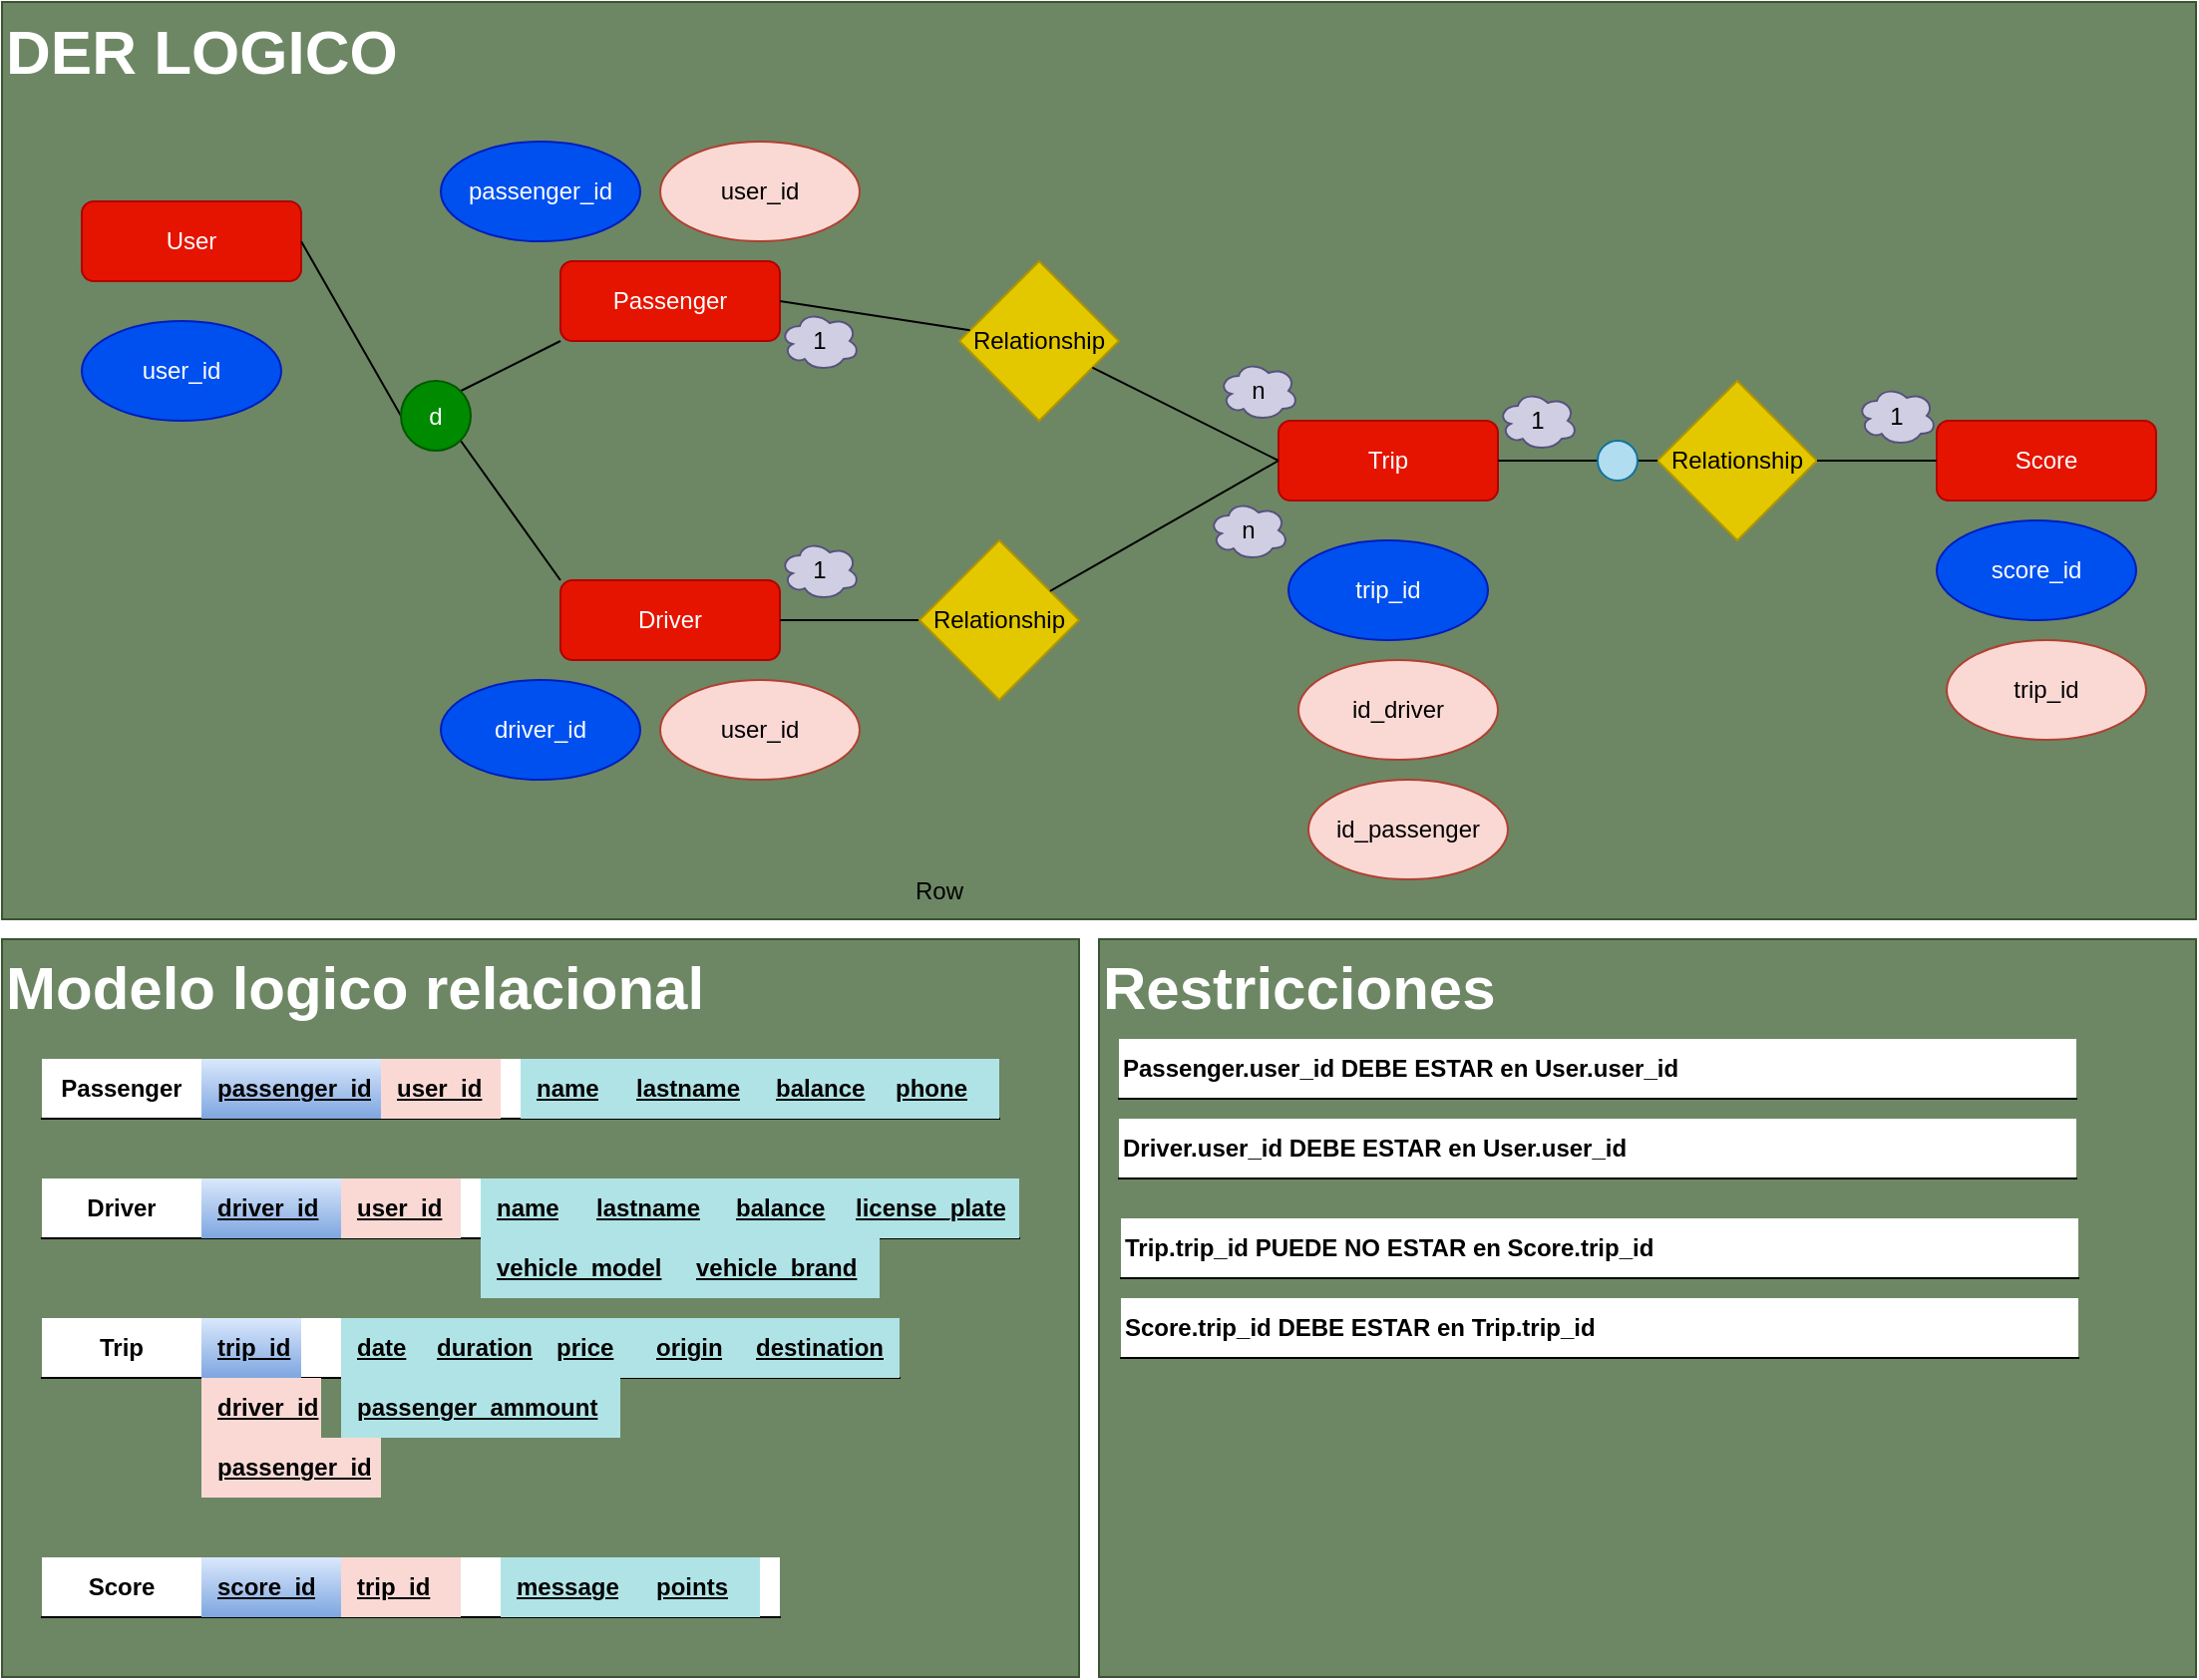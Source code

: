 <mxfile version="26.2.4">
  <diagram name="Page-1" id="e56a1550-8fbb-45ad-956c-1786394a9013">
    <mxGraphModel grid="1" page="1" gridSize="10" guides="1" tooltips="1" connect="1" arrows="1" fold="1" pageScale="1" pageWidth="1100" pageHeight="850" background="none" math="0" shadow="0">
      <root>
        <mxCell id="0" />
        <mxCell id="1" parent="0" />
        <mxCell id="5kgFdut1mRX2VbzAi-Et-53" value="" style="group;verticalAlign=top;align=left;" connectable="0" vertex="1" parent="1">
          <mxGeometry x="40" y="-780" width="1060" height="390" as="geometry" />
        </mxCell>
        <mxCell id="5kgFdut1mRX2VbzAi-Et-52" value="&lt;div align=&quot;left&quot;&gt;&lt;b&gt;&lt;font style=&quot;font-size: 31px;&quot;&gt;DER LOGICO&lt;/font&gt;&lt;/b&gt;&lt;/div&gt;" style="rounded=0;whiteSpace=wrap;html=1;fillColor=#6d8764;fontColor=#ffffff;strokeColor=#3A5431;align=left;verticalAlign=top;" vertex="1" parent="5kgFdut1mRX2VbzAi-Et-53">
          <mxGeometry x="-40" y="-70" width="1100" height="460" as="geometry" />
        </mxCell>
        <mxCell id="5kgFdut1mRX2VbzAi-Et-5" value="Passenger" style="rounded=1;whiteSpace=wrap;html=1;fillColor=#e51400;fontColor=#ffffff;strokeColor=#B20000;" vertex="1" parent="5kgFdut1mRX2VbzAi-Et-53">
          <mxGeometry x="240" y="60" width="110" height="40" as="geometry" />
        </mxCell>
        <mxCell id="5kgFdut1mRX2VbzAi-Et-6" value="Driver" style="rounded=1;whiteSpace=wrap;html=1;fillColor=#e51400;fontColor=#ffffff;strokeColor=#B20000;" vertex="1" parent="5kgFdut1mRX2VbzAi-Et-53">
          <mxGeometry x="240" y="220" width="110" height="40" as="geometry" />
        </mxCell>
        <mxCell id="5kgFdut1mRX2VbzAi-Et-7" value="User" style="rounded=1;whiteSpace=wrap;html=1;fillColor=#e51400;fontColor=#ffffff;strokeColor=#B20000;" vertex="1" parent="5kgFdut1mRX2VbzAi-Et-53">
          <mxGeometry y="30" width="110" height="40" as="geometry" />
        </mxCell>
        <mxCell id="5kgFdut1mRX2VbzAi-Et-8" value="user_id" style="ellipse;whiteSpace=wrap;html=1;fillColor=#fad9d5;strokeColor=#ae4132;" vertex="1" parent="5kgFdut1mRX2VbzAi-Et-53">
          <mxGeometry x="290" y="270" width="100" height="50" as="geometry" />
        </mxCell>
        <mxCell id="5kgFdut1mRX2VbzAi-Et-9" value="user_id" style="ellipse;whiteSpace=wrap;html=1;fillColor=#fad9d5;strokeColor=#ae4132;" vertex="1" parent="5kgFdut1mRX2VbzAi-Et-53">
          <mxGeometry x="290" width="100" height="50" as="geometry" />
        </mxCell>
        <mxCell id="5kgFdut1mRX2VbzAi-Et-10" value="user_id" style="ellipse;whiteSpace=wrap;html=1;fillColor=#0050ef;fontColor=#ffffff;strokeColor=#001DBC;" vertex="1" parent="5kgFdut1mRX2VbzAi-Et-53">
          <mxGeometry y="90" width="100" height="50" as="geometry" />
        </mxCell>
        <mxCell id="5kgFdut1mRX2VbzAi-Et-11" value="driver_id" style="ellipse;whiteSpace=wrap;html=1;fillColor=#0050ef;fontColor=#ffffff;strokeColor=#001DBC;" vertex="1" parent="5kgFdut1mRX2VbzAi-Et-53">
          <mxGeometry x="180" y="270" width="100" height="50" as="geometry" />
        </mxCell>
        <mxCell id="5kgFdut1mRX2VbzAi-Et-12" value="passenger_id" style="ellipse;whiteSpace=wrap;html=1;fillColor=#0050ef;fontColor=#ffffff;strokeColor=#001DBC;" vertex="1" parent="5kgFdut1mRX2VbzAi-Et-53">
          <mxGeometry x="180" width="100" height="50" as="geometry" />
        </mxCell>
        <mxCell id="5kgFdut1mRX2VbzAi-Et-13" value="&lt;div&gt;Relationship&lt;/div&gt;" style="rhombus;whiteSpace=wrap;html=1;fillColor=#e3c800;strokeColor=#B09500;fontColor=#000000;" vertex="1" parent="5kgFdut1mRX2VbzAi-Et-53">
          <mxGeometry x="440" y="60" width="80" height="80" as="geometry" />
        </mxCell>
        <mxCell id="5kgFdut1mRX2VbzAi-Et-14" value="Trip" style="rounded=1;whiteSpace=wrap;html=1;fillColor=#e51400;fontColor=#ffffff;strokeColor=#B20000;" vertex="1" parent="5kgFdut1mRX2VbzAi-Et-53">
          <mxGeometry x="600" y="140" width="110" height="40" as="geometry" />
        </mxCell>
        <mxCell id="5kgFdut1mRX2VbzAi-Et-15" value="Score" style="rounded=1;whiteSpace=wrap;html=1;fillColor=#e51400;fontColor=#ffffff;strokeColor=#B20000;" vertex="1" parent="5kgFdut1mRX2VbzAi-Et-53">
          <mxGeometry x="930" y="140" width="110" height="40" as="geometry" />
        </mxCell>
        <mxCell id="5kgFdut1mRX2VbzAi-Et-16" value="&lt;div&gt;Relationship&lt;/div&gt;" style="rhombus;whiteSpace=wrap;html=1;fillColor=#e3c800;strokeColor=#B09500;fontColor=#000000;" vertex="1" parent="5kgFdut1mRX2VbzAi-Et-53">
          <mxGeometry x="790" y="120" width="80" height="80" as="geometry" />
        </mxCell>
        <mxCell id="5kgFdut1mRX2VbzAi-Et-21" style="rounded=0;orthogonalLoop=1;jettySize=auto;html=1;exitX=0;exitY=0.5;exitDx=0;exitDy=0;entryX=1;entryY=0.5;entryDx=0;entryDy=0;endArrow=none;startFill=0;" edge="1" parent="5kgFdut1mRX2VbzAi-Et-53" source="5kgFdut1mRX2VbzAi-Et-18" target="5kgFdut1mRX2VbzAi-Et-7">
          <mxGeometry relative="1" as="geometry" />
        </mxCell>
        <mxCell id="5kgFdut1mRX2VbzAi-Et-22" style="rounded=0;orthogonalLoop=1;jettySize=auto;html=1;exitX=1;exitY=0;exitDx=0;exitDy=0;entryX=0;entryY=1;entryDx=0;entryDy=0;endArrow=none;startFill=0;" edge="1" parent="5kgFdut1mRX2VbzAi-Et-53" source="5kgFdut1mRX2VbzAi-Et-18" target="5kgFdut1mRX2VbzAi-Et-5">
          <mxGeometry relative="1" as="geometry" />
        </mxCell>
        <mxCell id="5kgFdut1mRX2VbzAi-Et-23" style="rounded=0;orthogonalLoop=1;jettySize=auto;html=1;exitX=1;exitY=1;exitDx=0;exitDy=0;entryX=0;entryY=0;entryDx=0;entryDy=0;endArrow=none;startFill=0;" edge="1" parent="5kgFdut1mRX2VbzAi-Et-53" source="5kgFdut1mRX2VbzAi-Et-18" target="5kgFdut1mRX2VbzAi-Et-6">
          <mxGeometry relative="1" as="geometry" />
        </mxCell>
        <mxCell id="5kgFdut1mRX2VbzAi-Et-18" value="d" style="ellipse;whiteSpace=wrap;html=1;aspect=fixed;fillColor=#008a00;fontColor=#ffffff;strokeColor=#005700;" vertex="1" parent="5kgFdut1mRX2VbzAi-Et-53">
          <mxGeometry x="160" y="120" width="35" height="35" as="geometry" />
        </mxCell>
        <mxCell id="5kgFdut1mRX2VbzAi-Et-24" style="rounded=0;orthogonalLoop=1;jettySize=auto;html=1;exitX=1;exitY=0.5;exitDx=0;exitDy=0;endArrow=none;startFill=0;entryX=0;entryY=0.5;entryDx=0;entryDy=0;" edge="1" parent="5kgFdut1mRX2VbzAi-Et-53" source="5kgFdut1mRX2VbzAi-Et-6" target="4EemQ2045o8N2AOki-K3-35">
          <mxGeometry relative="1" as="geometry">
            <mxPoint x="300" y="602" as="sourcePoint" />
            <mxPoint x="480" y="620" as="targetPoint" />
          </mxGeometry>
        </mxCell>
        <mxCell id="5kgFdut1mRX2VbzAi-Et-26" style="rounded=0;orthogonalLoop=1;jettySize=auto;html=1;endArrow=none;startFill=0;entryX=1;entryY=0.5;entryDx=0;entryDy=0;" edge="1" parent="5kgFdut1mRX2VbzAi-Et-53" source="5kgFdut1mRX2VbzAi-Et-13" target="5kgFdut1mRX2VbzAi-Et-5">
          <mxGeometry relative="1" as="geometry">
            <mxPoint x="440" y="630" as="sourcePoint" />
            <mxPoint x="490" y="600" as="targetPoint" />
          </mxGeometry>
        </mxCell>
        <mxCell id="5kgFdut1mRX2VbzAi-Et-27" style="rounded=0;orthogonalLoop=1;jettySize=auto;html=1;endArrow=none;startFill=0;entryX=0;entryY=0.5;entryDx=0;entryDy=0;" edge="1" parent="5kgFdut1mRX2VbzAi-Et-53" source="5kgFdut1mRX2VbzAi-Et-13" target="5kgFdut1mRX2VbzAi-Et-14">
          <mxGeometry relative="1" as="geometry">
            <mxPoint x="450" y="640" as="sourcePoint" />
            <mxPoint x="500" y="610" as="targetPoint" />
          </mxGeometry>
        </mxCell>
        <mxCell id="5kgFdut1mRX2VbzAi-Et-28" style="rounded=0;orthogonalLoop=1;jettySize=auto;html=1;exitX=1;exitY=0.5;exitDx=0;exitDy=0;endArrow=none;startFill=0;entryX=0;entryY=0.5;entryDx=0;entryDy=0;" edge="1" parent="5kgFdut1mRX2VbzAi-Et-53" source="5kgFdut1mRX2VbzAi-Et-43" target="5kgFdut1mRX2VbzAi-Et-16">
          <mxGeometry relative="1" as="geometry">
            <mxPoint x="490" y="568" as="sourcePoint" />
            <mxPoint x="440" y="530" as="targetPoint" />
          </mxGeometry>
        </mxCell>
        <mxCell id="5kgFdut1mRX2VbzAi-Et-29" style="rounded=0;orthogonalLoop=1;jettySize=auto;html=1;exitX=0;exitY=0.5;exitDx=0;exitDy=0;endArrow=none;startFill=0;entryX=1;entryY=0.5;entryDx=0;entryDy=0;" edge="1" parent="5kgFdut1mRX2VbzAi-Et-53" source="5kgFdut1mRX2VbzAi-Et-15" target="5kgFdut1mRX2VbzAi-Et-16">
          <mxGeometry relative="1" as="geometry">
            <mxPoint x="690" y="588" as="sourcePoint" />
            <mxPoint x="760" y="588" as="targetPoint" />
          </mxGeometry>
        </mxCell>
        <mxCell id="5kgFdut1mRX2VbzAi-Et-33" value="1" style="ellipse;shape=cloud;whiteSpace=wrap;html=1;fillColor=#d0cee2;strokeColor=#56517e;" vertex="1" parent="5kgFdut1mRX2VbzAi-Et-53">
          <mxGeometry x="350" y="200" width="40" height="30" as="geometry" />
        </mxCell>
        <mxCell id="5kgFdut1mRX2VbzAi-Et-35" value="1" style="ellipse;shape=cloud;whiteSpace=wrap;html=1;fillColor=#d0cee2;strokeColor=#56517e;" vertex="1" parent="5kgFdut1mRX2VbzAi-Et-53">
          <mxGeometry x="350" y="85" width="40" height="30" as="geometry" />
        </mxCell>
        <mxCell id="5kgFdut1mRX2VbzAi-Et-39" value="n" style="ellipse;shape=cloud;whiteSpace=wrap;html=1;fillColor=#d0cee2;strokeColor=#56517e;" vertex="1" parent="5kgFdut1mRX2VbzAi-Et-53">
          <mxGeometry x="570" y="110" width="40" height="30" as="geometry" />
        </mxCell>
        <mxCell id="5kgFdut1mRX2VbzAi-Et-47" value="" style="rounded=0;orthogonalLoop=1;jettySize=auto;html=1;exitX=1;exitY=0.5;exitDx=0;exitDy=0;endArrow=none;startFill=0;entryX=0;entryY=0.5;entryDx=0;entryDy=0;" edge="1" parent="5kgFdut1mRX2VbzAi-Et-53" source="5kgFdut1mRX2VbzAi-Et-14" target="5kgFdut1mRX2VbzAi-Et-43">
          <mxGeometry relative="1" as="geometry">
            <mxPoint x="710" y="160" as="sourcePoint" />
            <mxPoint x="790" y="160" as="targetPoint" />
          </mxGeometry>
        </mxCell>
        <mxCell id="5kgFdut1mRX2VbzAi-Et-43" value="" style="ellipse;whiteSpace=wrap;html=1;aspect=fixed;fillColor=#b1ddf0;strokeColor=#10739e;" vertex="1" parent="5kgFdut1mRX2VbzAi-Et-53">
          <mxGeometry x="760" y="150" width="20" height="20" as="geometry" />
        </mxCell>
        <mxCell id="5kgFdut1mRX2VbzAi-Et-48" value="1" style="ellipse;shape=cloud;whiteSpace=wrap;html=1;fillColor=#d0cee2;strokeColor=#56517e;" vertex="1" parent="5kgFdut1mRX2VbzAi-Et-53">
          <mxGeometry x="710" y="125" width="40" height="30" as="geometry" />
        </mxCell>
        <mxCell id="5kgFdut1mRX2VbzAi-Et-50" value="1" style="ellipse;shape=cloud;whiteSpace=wrap;html=1;fillColor=#d0cee2;strokeColor=#56517e;" vertex="1" parent="5kgFdut1mRX2VbzAi-Et-53">
          <mxGeometry x="890" y="122.5" width="40" height="30" as="geometry" />
        </mxCell>
        <mxCell id="5kgFdut1mRX2VbzAi-Et-51" value="trip_id" style="ellipse;whiteSpace=wrap;html=1;fillColor=#0050ef;fontColor=#ffffff;strokeColor=#001DBC;" vertex="1" parent="5kgFdut1mRX2VbzAi-Et-53">
          <mxGeometry x="605" y="200" width="100" height="50" as="geometry" />
        </mxCell>
        <mxCell id="5kgFdut1mRX2VbzAi-Et-151" value="score_id" style="ellipse;whiteSpace=wrap;html=1;fillColor=#0050ef;fontColor=#ffffff;strokeColor=#001DBC;" vertex="1" parent="5kgFdut1mRX2VbzAi-Et-53">
          <mxGeometry x="930" y="190" width="100" height="50" as="geometry" />
        </mxCell>
        <mxCell id="4EemQ2045o8N2AOki-K3-34" value="&lt;div&gt;trip_id&lt;/div&gt;" style="ellipse;whiteSpace=wrap;html=1;fillColor=#fad9d5;strokeColor=#ae4132;" vertex="1" parent="5kgFdut1mRX2VbzAi-Et-53">
          <mxGeometry x="935" y="250" width="100" height="50" as="geometry" />
        </mxCell>
        <mxCell id="4EemQ2045o8N2AOki-K3-35" value="&lt;div&gt;Relationship&lt;/div&gt;" style="rhombus;whiteSpace=wrap;html=1;fillColor=#e3c800;strokeColor=#B09500;fontColor=#000000;" vertex="1" parent="5kgFdut1mRX2VbzAi-Et-53">
          <mxGeometry x="420" y="200" width="80" height="80" as="geometry" />
        </mxCell>
        <mxCell id="4EemQ2045o8N2AOki-K3-37" style="rounded=0;orthogonalLoop=1;jettySize=auto;html=1;exitX=0;exitY=0.5;exitDx=0;exitDy=0;endArrow=none;startFill=0;" edge="1" parent="5kgFdut1mRX2VbzAi-Et-53" source="5kgFdut1mRX2VbzAi-Et-14" target="4EemQ2045o8N2AOki-K3-35">
          <mxGeometry relative="1" as="geometry">
            <mxPoint x="360" y="230" as="sourcePoint" />
            <mxPoint x="460" y="230" as="targetPoint" />
          </mxGeometry>
        </mxCell>
        <mxCell id="4EemQ2045o8N2AOki-K3-40" value="n" style="ellipse;shape=cloud;whiteSpace=wrap;html=1;fillColor=#d0cee2;strokeColor=#56517e;" vertex="1" parent="5kgFdut1mRX2VbzAi-Et-53">
          <mxGeometry x="565" y="180" width="40" height="30" as="geometry" />
        </mxCell>
        <mxCell id="4EemQ2045o8N2AOki-K3-41" value="id_driver" style="ellipse;whiteSpace=wrap;html=1;fillColor=#fad9d5;strokeColor=#ae4132;" vertex="1" parent="5kgFdut1mRX2VbzAi-Et-53">
          <mxGeometry x="610" y="260" width="100" height="50" as="geometry" />
        </mxCell>
        <mxCell id="4EemQ2045o8N2AOki-K3-42" value="id_passenger" style="ellipse;whiteSpace=wrap;html=1;fillColor=#fad9d5;strokeColor=#ae4132;" vertex="1" parent="5kgFdut1mRX2VbzAi-Et-53">
          <mxGeometry x="615" y="320" width="100" height="50" as="geometry" />
        </mxCell>
        <mxCell id="5kgFdut1mRX2VbzAi-Et-87" value="&lt;font style=&quot;font-size: 30px;&quot;&gt;&lt;b&gt;Modelo logico relacional&lt;/b&gt;&lt;/font&gt;" style="rounded=0;whiteSpace=wrap;html=1;fillColor=#6d8764;fontColor=#ffffff;strokeColor=#3A5431;align=left;verticalAlign=top;" vertex="1" parent="1">
          <mxGeometry y="-380" width="540" height="370" as="geometry" />
        </mxCell>
        <mxCell id="5kgFdut1mRX2VbzAi-Et-88" value="&lt;font style=&quot;font-size: 30px;&quot;&gt;&lt;b&gt;Restricciones&lt;/b&gt;&lt;/font&gt;" style="rounded=0;whiteSpace=wrap;html=1;fillColor=#6d8764;fontColor=#ffffff;strokeColor=#3A5431;align=left;verticalAlign=top;" vertex="1" parent="1">
          <mxGeometry x="550" y="-380" width="550" height="370" as="geometry" />
        </mxCell>
        <mxCell id="5kgFdut1mRX2VbzAi-Et-90" value="" style="shape=table;startSize=0;container=1;collapsible=1;childLayout=tableLayout;fixedRows=1;rowLines=0;fontStyle=0;align=center;resizeLast=1;strokeColor=none;fillColor=none;collapsible=0;whiteSpace=wrap;html=1;" vertex="1" parent="1">
          <mxGeometry x="420" y="-420" width="180" height="30" as="geometry" />
        </mxCell>
        <mxCell id="5kgFdut1mRX2VbzAi-Et-91" value="" style="shape=tableRow;horizontal=0;startSize=0;swimlaneHead=0;swimlaneBody=0;fillColor=none;collapsible=0;dropTarget=0;points=[[0,0.5],[1,0.5]];portConstraint=eastwest;top=0;left=0;right=0;bottom=0;" vertex="1" parent="5kgFdut1mRX2VbzAi-Et-90">
          <mxGeometry width="180" height="30" as="geometry" />
        </mxCell>
        <mxCell id="5kgFdut1mRX2VbzAi-Et-92" value="" style="shape=partialRectangle;connectable=0;fillColor=none;top=0;left=0;bottom=0;right=0;editable=1;overflow=hidden;" vertex="1" parent="5kgFdut1mRX2VbzAi-Et-91">
          <mxGeometry width="30" height="30" as="geometry">
            <mxRectangle width="30" height="30" as="alternateBounds" />
          </mxGeometry>
        </mxCell>
        <mxCell id="5kgFdut1mRX2VbzAi-Et-93" value="Row" style="shape=partialRectangle;connectable=0;fillColor=none;top=0;left=0;bottom=0;right=0;align=left;spacingLeft=6;overflow=hidden;" vertex="1" parent="5kgFdut1mRX2VbzAi-Et-91">
          <mxGeometry x="30" width="150" height="30" as="geometry">
            <mxRectangle width="150" height="30" as="alternateBounds" />
          </mxGeometry>
        </mxCell>
        <mxCell id="5kgFdut1mRX2VbzAi-Et-94" value="" style="shape=table;startSize=0;container=1;collapsible=1;childLayout=tableLayout;fixedRows=1;rowLines=0;fontStyle=0;align=center;resizeLast=1;strokeColor=none;fillColor=light-dark(#FFFFFF,#FF9281);collapsible=0;" vertex="1" parent="1">
          <mxGeometry x="20" y="-320" width="480" height="30" as="geometry" />
        </mxCell>
        <mxCell id="5kgFdut1mRX2VbzAi-Et-95" value="" style="shape=tableRow;horizontal=0;startSize=0;swimlaneHead=0;swimlaneBody=0;fillColor=none;collapsible=0;dropTarget=0;points=[[0,0.5],[1,0.5]];portConstraint=eastwest;top=0;left=0;right=0;bottom=1;" vertex="1" parent="5kgFdut1mRX2VbzAi-Et-94">
          <mxGeometry width="480" height="30" as="geometry" />
        </mxCell>
        <mxCell id="5kgFdut1mRX2VbzAi-Et-96" value="&lt;span style=&quot;color: light-dark(rgb(0, 0, 0), rgb(0, 0, 0));&quot;&gt;Passenger&lt;/span&gt;" style="shape=partialRectangle;connectable=0;fillColor=none;top=0;left=0;bottom=0;right=0;fontStyle=1;overflow=hidden;whiteSpace=wrap;html=1;" vertex="1" parent="5kgFdut1mRX2VbzAi-Et-95">
          <mxGeometry width="80" height="30" as="geometry">
            <mxRectangle width="80" height="30" as="alternateBounds" />
          </mxGeometry>
        </mxCell>
        <mxCell id="5kgFdut1mRX2VbzAi-Et-97" value="" style="shape=partialRectangle;connectable=0;fillColor=none;top=0;left=0;bottom=0;right=0;align=left;spacingLeft=6;fontStyle=5;overflow=hidden;whiteSpace=wrap;html=1;" vertex="1" parent="5kgFdut1mRX2VbzAi-Et-95">
          <mxGeometry x="80" width="400" height="30" as="geometry">
            <mxRectangle width="400" height="30" as="alternateBounds" />
          </mxGeometry>
        </mxCell>
        <mxCell id="5kgFdut1mRX2VbzAi-Et-102" value="passenger_id" style="shape=partialRectangle;connectable=0;fillColor=#dae8fc;top=0;left=0;bottom=0;right=0;align=left;spacingLeft=6;fontStyle=5;overflow=hidden;whiteSpace=wrap;html=1;gradientColor=#7ea6e0;strokeColor=#6c8ebf;" vertex="1" parent="1">
          <mxGeometry x="100" y="-320" width="90" height="30" as="geometry">
            <mxRectangle width="110" height="30" as="alternateBounds" />
          </mxGeometry>
        </mxCell>
        <mxCell id="5kgFdut1mRX2VbzAi-Et-105" value="user_id" style="shape=partialRectangle;connectable=0;fillColor=#fad9d5;top=0;left=0;bottom=0;right=0;align=left;spacingLeft=6;fontStyle=5;overflow=hidden;whiteSpace=wrap;html=1;strokeColor=#ae4132;" vertex="1" parent="1">
          <mxGeometry x="190" y="-320" width="60" height="30" as="geometry">
            <mxRectangle width="110" height="30" as="alternateBounds" />
          </mxGeometry>
        </mxCell>
        <mxCell id="5kgFdut1mRX2VbzAi-Et-106" value="name" style="shape=partialRectangle;connectable=0;fillColor=#b0e3e6;top=0;left=0;bottom=0;right=0;align=left;spacingLeft=6;fontStyle=5;overflow=hidden;whiteSpace=wrap;html=1;strokeColor=#0e8088;" vertex="1" parent="1">
          <mxGeometry x="260" y="-320" width="50" height="30" as="geometry">
            <mxRectangle width="110" height="30" as="alternateBounds" />
          </mxGeometry>
        </mxCell>
        <mxCell id="5kgFdut1mRX2VbzAi-Et-107" value="lastname" style="shape=partialRectangle;connectable=0;fillColor=#b0e3e6;top=0;left=0;bottom=0;right=0;align=left;spacingLeft=6;fontStyle=5;overflow=hidden;whiteSpace=wrap;html=1;strokeColor=#0e8088;" vertex="1" parent="1">
          <mxGeometry x="310" y="-320" width="70" height="30" as="geometry">
            <mxRectangle width="110" height="30" as="alternateBounds" />
          </mxGeometry>
        </mxCell>
        <mxCell id="5kgFdut1mRX2VbzAi-Et-108" value="balance" style="shape=partialRectangle;connectable=0;fillColor=#b0e3e6;top=0;left=0;bottom=0;right=0;align=left;spacingLeft=6;fontStyle=5;overflow=hidden;whiteSpace=wrap;html=1;strokeColor=#0e8088;" vertex="1" parent="1">
          <mxGeometry x="380" y="-320" width="60" height="30" as="geometry">
            <mxRectangle width="110" height="30" as="alternateBounds" />
          </mxGeometry>
        </mxCell>
        <mxCell id="5kgFdut1mRX2VbzAi-Et-109" value="phone" style="shape=partialRectangle;connectable=0;fillColor=#b0e3e6;top=0;left=0;bottom=0;right=0;align=left;spacingLeft=6;fontStyle=5;overflow=hidden;whiteSpace=wrap;html=1;strokeColor=#0e8088;" vertex="1" parent="1">
          <mxGeometry x="440" y="-320" width="60" height="30" as="geometry">
            <mxRectangle width="110" height="30" as="alternateBounds" />
          </mxGeometry>
        </mxCell>
        <mxCell id="5kgFdut1mRX2VbzAi-Et-114" value="" style="shape=table;startSize=0;container=1;collapsible=1;childLayout=tableLayout;fixedRows=1;rowLines=0;fontStyle=0;align=center;resizeLast=1;strokeColor=none;fillColor=light-dark(#FFFFFF,#FF9281);collapsible=0;" vertex="1" parent="1">
          <mxGeometry x="20" y="-260" width="490" height="30" as="geometry" />
        </mxCell>
        <mxCell id="5kgFdut1mRX2VbzAi-Et-115" value="" style="shape=tableRow;horizontal=0;startSize=0;swimlaneHead=0;swimlaneBody=0;fillColor=none;collapsible=0;dropTarget=0;points=[[0,0.5],[1,0.5]];portConstraint=eastwest;top=0;left=0;right=0;bottom=1;" vertex="1" parent="5kgFdut1mRX2VbzAi-Et-114">
          <mxGeometry width="490" height="30" as="geometry" />
        </mxCell>
        <mxCell id="5kgFdut1mRX2VbzAi-Et-116" value="&lt;span style=&quot;color: light-dark(rgb(0, 0, 0), rgb(0, 0, 0));&quot;&gt;Driver&lt;/span&gt;" style="shape=partialRectangle;connectable=0;fillColor=none;top=0;left=0;bottom=0;right=0;fontStyle=1;overflow=hidden;whiteSpace=wrap;html=1;" vertex="1" parent="5kgFdut1mRX2VbzAi-Et-115">
          <mxGeometry width="80" height="30" as="geometry">
            <mxRectangle width="80" height="30" as="alternateBounds" />
          </mxGeometry>
        </mxCell>
        <mxCell id="5kgFdut1mRX2VbzAi-Et-117" value="" style="shape=partialRectangle;connectable=0;fillColor=none;top=0;left=0;bottom=0;right=0;align=left;spacingLeft=6;fontStyle=5;overflow=hidden;whiteSpace=wrap;html=1;" vertex="1" parent="5kgFdut1mRX2VbzAi-Et-115">
          <mxGeometry x="80" width="410" height="30" as="geometry">
            <mxRectangle width="410" height="30" as="alternateBounds" />
          </mxGeometry>
        </mxCell>
        <mxCell id="5kgFdut1mRX2VbzAi-Et-118" value="driver_id" style="shape=partialRectangle;connectable=0;fillColor=#dae8fc;top=0;left=0;bottom=0;right=0;align=left;spacingLeft=6;fontStyle=5;overflow=hidden;whiteSpace=wrap;html=1;gradientColor=#7ea6e0;strokeColor=#6c8ebf;" vertex="1" parent="1">
          <mxGeometry x="100" y="-260" width="70" height="30" as="geometry">
            <mxRectangle width="110" height="30" as="alternateBounds" />
          </mxGeometry>
        </mxCell>
        <mxCell id="5kgFdut1mRX2VbzAi-Et-119" value="user_id" style="shape=partialRectangle;connectable=0;fillColor=#fad9d5;top=0;left=0;bottom=0;right=0;align=left;spacingLeft=6;fontStyle=5;overflow=hidden;whiteSpace=wrap;html=1;strokeColor=#ae4132;" vertex="1" parent="1">
          <mxGeometry x="170" y="-260" width="60" height="30" as="geometry">
            <mxRectangle width="110" height="30" as="alternateBounds" />
          </mxGeometry>
        </mxCell>
        <mxCell id="5kgFdut1mRX2VbzAi-Et-120" value="name" style="shape=partialRectangle;connectable=0;fillColor=#b0e3e6;top=0;left=0;bottom=0;right=0;align=left;spacingLeft=6;fontStyle=5;overflow=hidden;whiteSpace=wrap;html=1;strokeColor=#0e8088;" vertex="1" parent="1">
          <mxGeometry x="240" y="-260" width="50" height="30" as="geometry">
            <mxRectangle width="110" height="30" as="alternateBounds" />
          </mxGeometry>
        </mxCell>
        <mxCell id="5kgFdut1mRX2VbzAi-Et-121" value="lastname" style="shape=partialRectangle;connectable=0;fillColor=#b0e3e6;top=0;left=0;bottom=0;right=0;align=left;spacingLeft=6;fontStyle=5;overflow=hidden;whiteSpace=wrap;html=1;strokeColor=#0e8088;" vertex="1" parent="1">
          <mxGeometry x="290" y="-260" width="70" height="30" as="geometry">
            <mxRectangle width="110" height="30" as="alternateBounds" />
          </mxGeometry>
        </mxCell>
        <mxCell id="5kgFdut1mRX2VbzAi-Et-122" value="balance" style="shape=partialRectangle;connectable=0;fillColor=#b0e3e6;top=0;left=0;bottom=0;right=0;align=left;spacingLeft=6;fontStyle=5;overflow=hidden;whiteSpace=wrap;html=1;strokeColor=#0e8088;" vertex="1" parent="1">
          <mxGeometry x="360" y="-260" width="60" height="30" as="geometry">
            <mxRectangle width="110" height="30" as="alternateBounds" />
          </mxGeometry>
        </mxCell>
        <mxCell id="5kgFdut1mRX2VbzAi-Et-123" value="license_plate" style="shape=partialRectangle;connectable=0;fillColor=#b0e3e6;top=0;left=0;bottom=0;right=0;align=left;spacingLeft=6;fontStyle=5;overflow=hidden;whiteSpace=wrap;html=1;strokeColor=#0e8088;" vertex="1" parent="1">
          <mxGeometry x="420" y="-260" width="90" height="30" as="geometry">
            <mxRectangle width="110" height="30" as="alternateBounds" />
          </mxGeometry>
        </mxCell>
        <mxCell id="5kgFdut1mRX2VbzAi-Et-124" value="vehicle_model" style="shape=partialRectangle;connectable=0;fillColor=#b0e3e6;top=0;left=0;bottom=0;right=0;align=left;spacingLeft=6;fontStyle=5;overflow=hidden;whiteSpace=wrap;html=1;strokeColor=#0e8088;" vertex="1" parent="1">
          <mxGeometry x="240" y="-230" width="100" height="30" as="geometry">
            <mxRectangle width="110" height="30" as="alternateBounds" />
          </mxGeometry>
        </mxCell>
        <mxCell id="5kgFdut1mRX2VbzAi-Et-125" value="vehicle_brand" style="shape=partialRectangle;connectable=0;fillColor=#b0e3e6;top=0;left=0;bottom=0;right=0;align=left;spacingLeft=6;fontStyle=5;overflow=hidden;whiteSpace=wrap;html=1;strokeColor=#0e8088;" vertex="1" parent="1">
          <mxGeometry x="340" y="-230" width="100" height="30" as="geometry">
            <mxRectangle width="110" height="30" as="alternateBounds" />
          </mxGeometry>
        </mxCell>
        <mxCell id="5kgFdut1mRX2VbzAi-Et-126" value="" style="shape=table;startSize=0;container=1;collapsible=1;childLayout=tableLayout;fixedRows=1;rowLines=0;fontStyle=0;align=center;resizeLast=1;strokeColor=none;fillColor=light-dark(#FFFFFF,#FF9281);collapsible=0;" vertex="1" parent="1">
          <mxGeometry x="20" y="-190" width="430" height="30" as="geometry" />
        </mxCell>
        <mxCell id="5kgFdut1mRX2VbzAi-Et-127" value="" style="shape=tableRow;horizontal=0;startSize=0;swimlaneHead=0;swimlaneBody=0;fillColor=none;collapsible=0;dropTarget=0;points=[[0,0.5],[1,0.5]];portConstraint=eastwest;top=0;left=0;right=0;bottom=1;" vertex="1" parent="5kgFdut1mRX2VbzAi-Et-126">
          <mxGeometry width="430" height="30" as="geometry" />
        </mxCell>
        <mxCell id="5kgFdut1mRX2VbzAi-Et-128" value="&lt;span style=&quot;color: light-dark(rgb(0, 0, 0), rgb(0, 0, 0));&quot;&gt;Trip&lt;/span&gt;" style="shape=partialRectangle;connectable=0;fillColor=none;top=0;left=0;bottom=0;right=0;fontStyle=1;overflow=hidden;whiteSpace=wrap;html=1;" vertex="1" parent="5kgFdut1mRX2VbzAi-Et-127">
          <mxGeometry width="80" height="30" as="geometry">
            <mxRectangle width="80" height="30" as="alternateBounds" />
          </mxGeometry>
        </mxCell>
        <mxCell id="5kgFdut1mRX2VbzAi-Et-129" value="" style="shape=partialRectangle;connectable=0;fillColor=none;top=0;left=0;bottom=0;right=0;align=left;spacingLeft=6;fontStyle=5;overflow=hidden;whiteSpace=wrap;html=1;" vertex="1" parent="5kgFdut1mRX2VbzAi-Et-127">
          <mxGeometry x="80" width="350" height="30" as="geometry">
            <mxRectangle width="350" height="30" as="alternateBounds" />
          </mxGeometry>
        </mxCell>
        <mxCell id="5kgFdut1mRX2VbzAi-Et-130" value="trip_id" style="shape=partialRectangle;connectable=0;fillColor=#dae8fc;top=0;left=0;bottom=0;right=0;align=left;spacingLeft=6;fontStyle=5;overflow=hidden;whiteSpace=wrap;html=1;gradientColor=#7ea6e0;strokeColor=#6c8ebf;" vertex="1" parent="1">
          <mxGeometry x="100" y="-190" width="50" height="30" as="geometry">
            <mxRectangle width="110" height="30" as="alternateBounds" />
          </mxGeometry>
        </mxCell>
        <mxCell id="5kgFdut1mRX2VbzAi-Et-132" value="date" style="shape=partialRectangle;connectable=0;fillColor=#b0e3e6;top=0;left=0;bottom=0;right=0;align=left;spacingLeft=6;fontStyle=5;overflow=hidden;whiteSpace=wrap;html=1;strokeColor=#0e8088;" vertex="1" parent="1">
          <mxGeometry x="170" y="-190" width="40" height="30" as="geometry">
            <mxRectangle width="110" height="30" as="alternateBounds" />
          </mxGeometry>
        </mxCell>
        <mxCell id="5kgFdut1mRX2VbzAi-Et-133" value="duration" style="shape=partialRectangle;connectable=0;fillColor=#b0e3e6;top=0;left=0;bottom=0;right=0;align=left;spacingLeft=6;fontStyle=5;overflow=hidden;whiteSpace=wrap;html=1;strokeColor=#0e8088;" vertex="1" parent="1">
          <mxGeometry x="210" y="-190" width="60" height="30" as="geometry">
            <mxRectangle width="110" height="30" as="alternateBounds" />
          </mxGeometry>
        </mxCell>
        <mxCell id="5kgFdut1mRX2VbzAi-Et-134" value="price" style="shape=partialRectangle;connectable=0;fillColor=#b0e3e6;top=0;left=0;bottom=0;right=0;align=left;spacingLeft=6;fontStyle=5;overflow=hidden;whiteSpace=wrap;html=1;strokeColor=#0e8088;" vertex="1" parent="1">
          <mxGeometry x="270" y="-190" width="50" height="30" as="geometry">
            <mxRectangle width="110" height="30" as="alternateBounds" />
          </mxGeometry>
        </mxCell>
        <mxCell id="5kgFdut1mRX2VbzAi-Et-135" value="origin" style="shape=partialRectangle;connectable=0;fillColor=#b0e3e6;top=0;left=0;bottom=0;right=0;align=left;spacingLeft=6;fontStyle=5;overflow=hidden;whiteSpace=wrap;html=1;strokeColor=#0e8088;" vertex="1" parent="1">
          <mxGeometry x="320" y="-190" width="50" height="30" as="geometry">
            <mxRectangle width="110" height="30" as="alternateBounds" />
          </mxGeometry>
        </mxCell>
        <mxCell id="5kgFdut1mRX2VbzAi-Et-136" value="destination" style="shape=partialRectangle;connectable=0;fillColor=#b0e3e6;top=0;left=0;bottom=0;right=0;align=left;spacingLeft=6;fontStyle=5;overflow=hidden;whiteSpace=wrap;html=1;strokeColor=#0e8088;" vertex="1" parent="1">
          <mxGeometry x="370" y="-190" width="80" height="30" as="geometry">
            <mxRectangle width="110" height="30" as="alternateBounds" />
          </mxGeometry>
        </mxCell>
        <mxCell id="5kgFdut1mRX2VbzAi-Et-137" value="passenger_ammount" style="shape=partialRectangle;connectable=0;fillColor=#b0e3e6;top=0;left=0;bottom=0;right=0;align=left;spacingLeft=6;fontStyle=5;overflow=hidden;whiteSpace=wrap;html=1;strokeColor=#0e8088;" vertex="1" parent="1">
          <mxGeometry x="170" y="-160" width="140" height="30" as="geometry">
            <mxRectangle width="110" height="30" as="alternateBounds" />
          </mxGeometry>
        </mxCell>
        <mxCell id="5kgFdut1mRX2VbzAi-Et-152" value="" style="shape=table;startSize=0;container=1;collapsible=1;childLayout=tableLayout;fixedRows=1;rowLines=0;fontStyle=0;align=center;resizeLast=1;strokeColor=none;fillColor=light-dark(#FFFFFF,#FF9281);collapsible=0;" vertex="1" parent="1">
          <mxGeometry x="20" y="-70" width="370" height="30" as="geometry" />
        </mxCell>
        <mxCell id="5kgFdut1mRX2VbzAi-Et-153" value="" style="shape=tableRow;horizontal=0;startSize=0;swimlaneHead=0;swimlaneBody=0;fillColor=none;collapsible=0;dropTarget=0;points=[[0,0.5],[1,0.5]];portConstraint=eastwest;top=0;left=0;right=0;bottom=1;" vertex="1" parent="5kgFdut1mRX2VbzAi-Et-152">
          <mxGeometry width="370" height="30" as="geometry" />
        </mxCell>
        <mxCell id="5kgFdut1mRX2VbzAi-Et-154" value="&lt;span style=&quot;color: light-dark(rgb(0, 0, 0), rgb(0, 0, 0));&quot;&gt;Score&lt;/span&gt;" style="shape=partialRectangle;connectable=0;fillColor=none;top=0;left=0;bottom=0;right=0;fontStyle=1;overflow=hidden;whiteSpace=wrap;html=1;" vertex="1" parent="5kgFdut1mRX2VbzAi-Et-153">
          <mxGeometry width="80" height="30" as="geometry">
            <mxRectangle width="80" height="30" as="alternateBounds" />
          </mxGeometry>
        </mxCell>
        <mxCell id="5kgFdut1mRX2VbzAi-Et-155" value="" style="shape=partialRectangle;connectable=0;fillColor=none;top=0;left=0;bottom=0;right=0;align=left;spacingLeft=6;fontStyle=5;overflow=hidden;whiteSpace=wrap;html=1;" vertex="1" parent="5kgFdut1mRX2VbzAi-Et-153">
          <mxGeometry x="80" width="290" height="30" as="geometry">
            <mxRectangle width="290" height="30" as="alternateBounds" />
          </mxGeometry>
        </mxCell>
        <mxCell id="5kgFdut1mRX2VbzAi-Et-156" value="score_id" style="shape=partialRectangle;connectable=0;fillColor=#dae8fc;top=0;left=0;bottom=0;right=0;align=left;spacingLeft=6;fontStyle=5;overflow=hidden;whiteSpace=wrap;html=1;gradientColor=#7ea6e0;strokeColor=#6c8ebf;" vertex="1" parent="1">
          <mxGeometry x="100" y="-70" width="70" height="30" as="geometry">
            <mxRectangle width="110" height="30" as="alternateBounds" />
          </mxGeometry>
        </mxCell>
        <mxCell id="5kgFdut1mRX2VbzAi-Et-157" value="trip_id" style="shape=partialRectangle;connectable=0;fillColor=#fad9d5;top=0;left=0;bottom=0;right=0;align=left;spacingLeft=6;fontStyle=5;overflow=hidden;whiteSpace=wrap;html=1;strokeColor=#ae4132;" vertex="1" parent="1">
          <mxGeometry x="170" y="-70" width="60" height="30" as="geometry">
            <mxRectangle width="110" height="30" as="alternateBounds" />
          </mxGeometry>
        </mxCell>
        <mxCell id="5kgFdut1mRX2VbzAi-Et-158" value="message" style="shape=partialRectangle;connectable=0;fillColor=#b0e3e6;top=0;left=0;bottom=0;right=0;align=left;spacingLeft=6;fontStyle=5;overflow=hidden;whiteSpace=wrap;html=1;strokeColor=#0e8088;" vertex="1" parent="1">
          <mxGeometry x="250" y="-70" width="70" height="30" as="geometry">
            <mxRectangle width="110" height="30" as="alternateBounds" />
          </mxGeometry>
        </mxCell>
        <mxCell id="5kgFdut1mRX2VbzAi-Et-159" value="points" style="shape=partialRectangle;connectable=0;fillColor=#b0e3e6;top=0;left=0;bottom=0;right=0;align=left;spacingLeft=6;fontStyle=5;overflow=hidden;whiteSpace=wrap;html=1;strokeColor=#0e8088;" vertex="1" parent="1">
          <mxGeometry x="320" y="-70" width="60" height="30" as="geometry">
            <mxRectangle width="110" height="30" as="alternateBounds" />
          </mxGeometry>
        </mxCell>
        <mxCell id="5kgFdut1mRX2VbzAi-Et-162" value="" style="shape=table;startSize=0;container=1;collapsible=1;childLayout=tableLayout;fixedRows=1;rowLines=0;fontStyle=0;align=center;resizeLast=1;strokeColor=none;fillColor=light-dark(#FFFFFF,#FF9281);collapsible=0;" vertex="1" parent="1">
          <mxGeometry x="560" y="-330" width="480" height="30" as="geometry" />
        </mxCell>
        <mxCell id="5kgFdut1mRX2VbzAi-Et-163" value="" style="shape=tableRow;horizontal=0;startSize=0;swimlaneHead=0;swimlaneBody=0;fillColor=none;collapsible=0;dropTarget=0;points=[[0,0.5],[1,0.5]];portConstraint=eastwest;top=0;left=0;right=0;bottom=1;" vertex="1" parent="5kgFdut1mRX2VbzAi-Et-162">
          <mxGeometry width="480" height="30" as="geometry" />
        </mxCell>
        <mxCell id="5kgFdut1mRX2VbzAi-Et-164" value="&lt;div align=&quot;left&quot;&gt;&lt;span style=&quot;color: light-dark(rgb(0, 0, 0), rgb(0, 0, 0));&quot;&gt;Passenger.user_id DEBE ESTAR en User.user_id&lt;/span&gt;&lt;/div&gt;" style="shape=partialRectangle;connectable=0;fillColor=none;top=0;left=0;bottom=0;right=0;fontStyle=1;overflow=hidden;whiteSpace=wrap;html=1;align=left;" vertex="1" parent="5kgFdut1mRX2VbzAi-Et-163">
          <mxGeometry width="460" height="30" as="geometry">
            <mxRectangle width="460" height="30" as="alternateBounds" />
          </mxGeometry>
        </mxCell>
        <mxCell id="5kgFdut1mRX2VbzAi-Et-165" value="" style="shape=partialRectangle;connectable=0;fillColor=none;top=0;left=0;bottom=0;right=0;align=left;spacingLeft=6;fontStyle=5;overflow=hidden;whiteSpace=wrap;html=1;" vertex="1" parent="5kgFdut1mRX2VbzAi-Et-163">
          <mxGeometry x="460" width="20" height="30" as="geometry">
            <mxRectangle width="20" height="30" as="alternateBounds" />
          </mxGeometry>
        </mxCell>
        <mxCell id="5kgFdut1mRX2VbzAi-Et-166" value="" style="shape=table;startSize=0;container=1;collapsible=1;childLayout=tableLayout;fixedRows=1;rowLines=0;fontStyle=0;align=center;resizeLast=1;strokeColor=none;fillColor=light-dark(#FFFFFF,#FF9281);collapsible=0;" vertex="1" parent="1">
          <mxGeometry x="560" y="-290" width="480" height="30" as="geometry" />
        </mxCell>
        <mxCell id="5kgFdut1mRX2VbzAi-Et-167" value="" style="shape=tableRow;horizontal=0;startSize=0;swimlaneHead=0;swimlaneBody=0;fillColor=none;collapsible=0;dropTarget=0;points=[[0,0.5],[1,0.5]];portConstraint=eastwest;top=0;left=0;right=0;bottom=1;" vertex="1" parent="5kgFdut1mRX2VbzAi-Et-166">
          <mxGeometry width="480" height="30" as="geometry" />
        </mxCell>
        <mxCell id="5kgFdut1mRX2VbzAi-Et-168" value="&lt;div align=&quot;left&quot;&gt;&lt;span style=&quot;color: light-dark(rgb(0, 0, 0), rgb(0, 0, 0));&quot;&gt;Driver.user_id DEBE ESTAR en User.user_id&lt;/span&gt;&lt;/div&gt;" style="shape=partialRectangle;connectable=0;fillColor=none;top=0;left=0;bottom=0;right=0;fontStyle=1;overflow=hidden;whiteSpace=wrap;html=1;align=left;" vertex="1" parent="5kgFdut1mRX2VbzAi-Et-167">
          <mxGeometry width="460" height="30" as="geometry">
            <mxRectangle width="460" height="30" as="alternateBounds" />
          </mxGeometry>
        </mxCell>
        <mxCell id="5kgFdut1mRX2VbzAi-Et-169" value="" style="shape=partialRectangle;connectable=0;fillColor=none;top=0;left=0;bottom=0;right=0;align=left;spacingLeft=6;fontStyle=5;overflow=hidden;whiteSpace=wrap;html=1;" vertex="1" parent="5kgFdut1mRX2VbzAi-Et-167">
          <mxGeometry x="460" width="20" height="30" as="geometry">
            <mxRectangle width="20" height="30" as="alternateBounds" />
          </mxGeometry>
        </mxCell>
        <mxCell id="5kgFdut1mRX2VbzAi-Et-170" value="" style="shape=table;startSize=0;container=1;collapsible=1;childLayout=tableLayout;fixedRows=1;rowLines=0;fontStyle=0;align=center;resizeLast=1;strokeColor=none;fillColor=light-dark(#FFFFFF,#FF9281);collapsible=0;" vertex="1" parent="1">
          <mxGeometry x="561" y="-240" width="480" height="30" as="geometry" />
        </mxCell>
        <mxCell id="5kgFdut1mRX2VbzAi-Et-171" value="" style="shape=tableRow;horizontal=0;startSize=0;swimlaneHead=0;swimlaneBody=0;fillColor=none;collapsible=0;dropTarget=0;points=[[0,0.5],[1,0.5]];portConstraint=eastwest;top=0;left=0;right=0;bottom=1;" vertex="1" parent="5kgFdut1mRX2VbzAi-Et-170">
          <mxGeometry width="480" height="30" as="geometry" />
        </mxCell>
        <mxCell id="5kgFdut1mRX2VbzAi-Et-172" value="&lt;div align=&quot;left&quot;&gt;&lt;span style=&quot;color: light-dark(rgb(0, 0, 0), rgb(0, 0, 0));&quot;&gt;Trip.trip_id PUEDE NO ESTAR en Score.trip_id&lt;/span&gt;&lt;/div&gt;" style="shape=partialRectangle;connectable=0;fillColor=none;top=0;left=0;bottom=0;right=0;fontStyle=1;overflow=hidden;whiteSpace=wrap;html=1;align=left;" vertex="1" parent="5kgFdut1mRX2VbzAi-Et-171">
          <mxGeometry width="460" height="30" as="geometry">
            <mxRectangle width="460" height="30" as="alternateBounds" />
          </mxGeometry>
        </mxCell>
        <mxCell id="5kgFdut1mRX2VbzAi-Et-173" value="" style="shape=partialRectangle;connectable=0;fillColor=none;top=0;left=0;bottom=0;right=0;align=left;spacingLeft=6;fontStyle=5;overflow=hidden;whiteSpace=wrap;html=1;" vertex="1" parent="5kgFdut1mRX2VbzAi-Et-171">
          <mxGeometry x="460" width="20" height="30" as="geometry">
            <mxRectangle width="20" height="30" as="alternateBounds" />
          </mxGeometry>
        </mxCell>
        <mxCell id="5kgFdut1mRX2VbzAi-Et-174" value="" style="shape=table;startSize=0;container=1;collapsible=1;childLayout=tableLayout;fixedRows=1;rowLines=0;fontStyle=0;align=center;resizeLast=1;strokeColor=none;fillColor=light-dark(#FFFFFF,#FF9281);collapsible=0;" vertex="1" parent="1">
          <mxGeometry x="561" y="-200" width="480" height="30" as="geometry" />
        </mxCell>
        <mxCell id="5kgFdut1mRX2VbzAi-Et-175" value="" style="shape=tableRow;horizontal=0;startSize=0;swimlaneHead=0;swimlaneBody=0;fillColor=none;collapsible=0;dropTarget=0;points=[[0,0.5],[1,0.5]];portConstraint=eastwest;top=0;left=0;right=0;bottom=1;" vertex="1" parent="5kgFdut1mRX2VbzAi-Et-174">
          <mxGeometry width="480" height="30" as="geometry" />
        </mxCell>
        <mxCell id="5kgFdut1mRX2VbzAi-Et-176" value="&lt;div align=&quot;left&quot;&gt;&lt;div align=&quot;left&quot;&gt;&lt;span style=&quot;color: light-dark(rgb(0, 0, 0), rgb(0, 0, 0));&quot;&gt;Score.trip_id DEBE ESTAR&lt;/span&gt;&lt;span style=&quot;color: light-dark(rgb(0, 0, 0), rgb(0, 0, 0));&quot;&gt; en Trip.trip_id&lt;/span&gt;&lt;/div&gt;&lt;/div&gt;" style="shape=partialRectangle;connectable=0;fillColor=none;top=0;left=0;bottom=0;right=0;fontStyle=1;overflow=hidden;whiteSpace=wrap;html=1;align=left;" vertex="1" parent="5kgFdut1mRX2VbzAi-Et-175">
          <mxGeometry width="460" height="30" as="geometry">
            <mxRectangle width="460" height="30" as="alternateBounds" />
          </mxGeometry>
        </mxCell>
        <mxCell id="5kgFdut1mRX2VbzAi-Et-177" value="" style="shape=partialRectangle;connectable=0;fillColor=none;top=0;left=0;bottom=0;right=0;align=left;spacingLeft=6;fontStyle=5;overflow=hidden;whiteSpace=wrap;html=1;" vertex="1" parent="5kgFdut1mRX2VbzAi-Et-175">
          <mxGeometry x="460" width="20" height="30" as="geometry">
            <mxRectangle width="20" height="30" as="alternateBounds" />
          </mxGeometry>
        </mxCell>
        <mxCell id="4EemQ2045o8N2AOki-K3-43" value="driver_id" style="shape=partialRectangle;connectable=0;fillColor=#fad9d5;top=0;left=0;bottom=0;right=0;align=left;spacingLeft=6;fontStyle=5;overflow=hidden;whiteSpace=wrap;html=1;strokeColor=#ae4132;" vertex="1" parent="1">
          <mxGeometry x="100" y="-160" width="60" height="30" as="geometry">
            <mxRectangle width="110" height="30" as="alternateBounds" />
          </mxGeometry>
        </mxCell>
        <mxCell id="4EemQ2045o8N2AOki-K3-44" value="passenger_id" style="shape=partialRectangle;connectable=0;fillColor=#fad9d5;top=0;left=0;bottom=0;right=0;align=left;spacingLeft=6;fontStyle=5;overflow=hidden;whiteSpace=wrap;html=1;strokeColor=#ae4132;" vertex="1" parent="1">
          <mxGeometry x="100" y="-130" width="90" height="30" as="geometry">
            <mxRectangle width="110" height="30" as="alternateBounds" />
          </mxGeometry>
        </mxCell>
      </root>
    </mxGraphModel>
  </diagram>
</mxfile>
